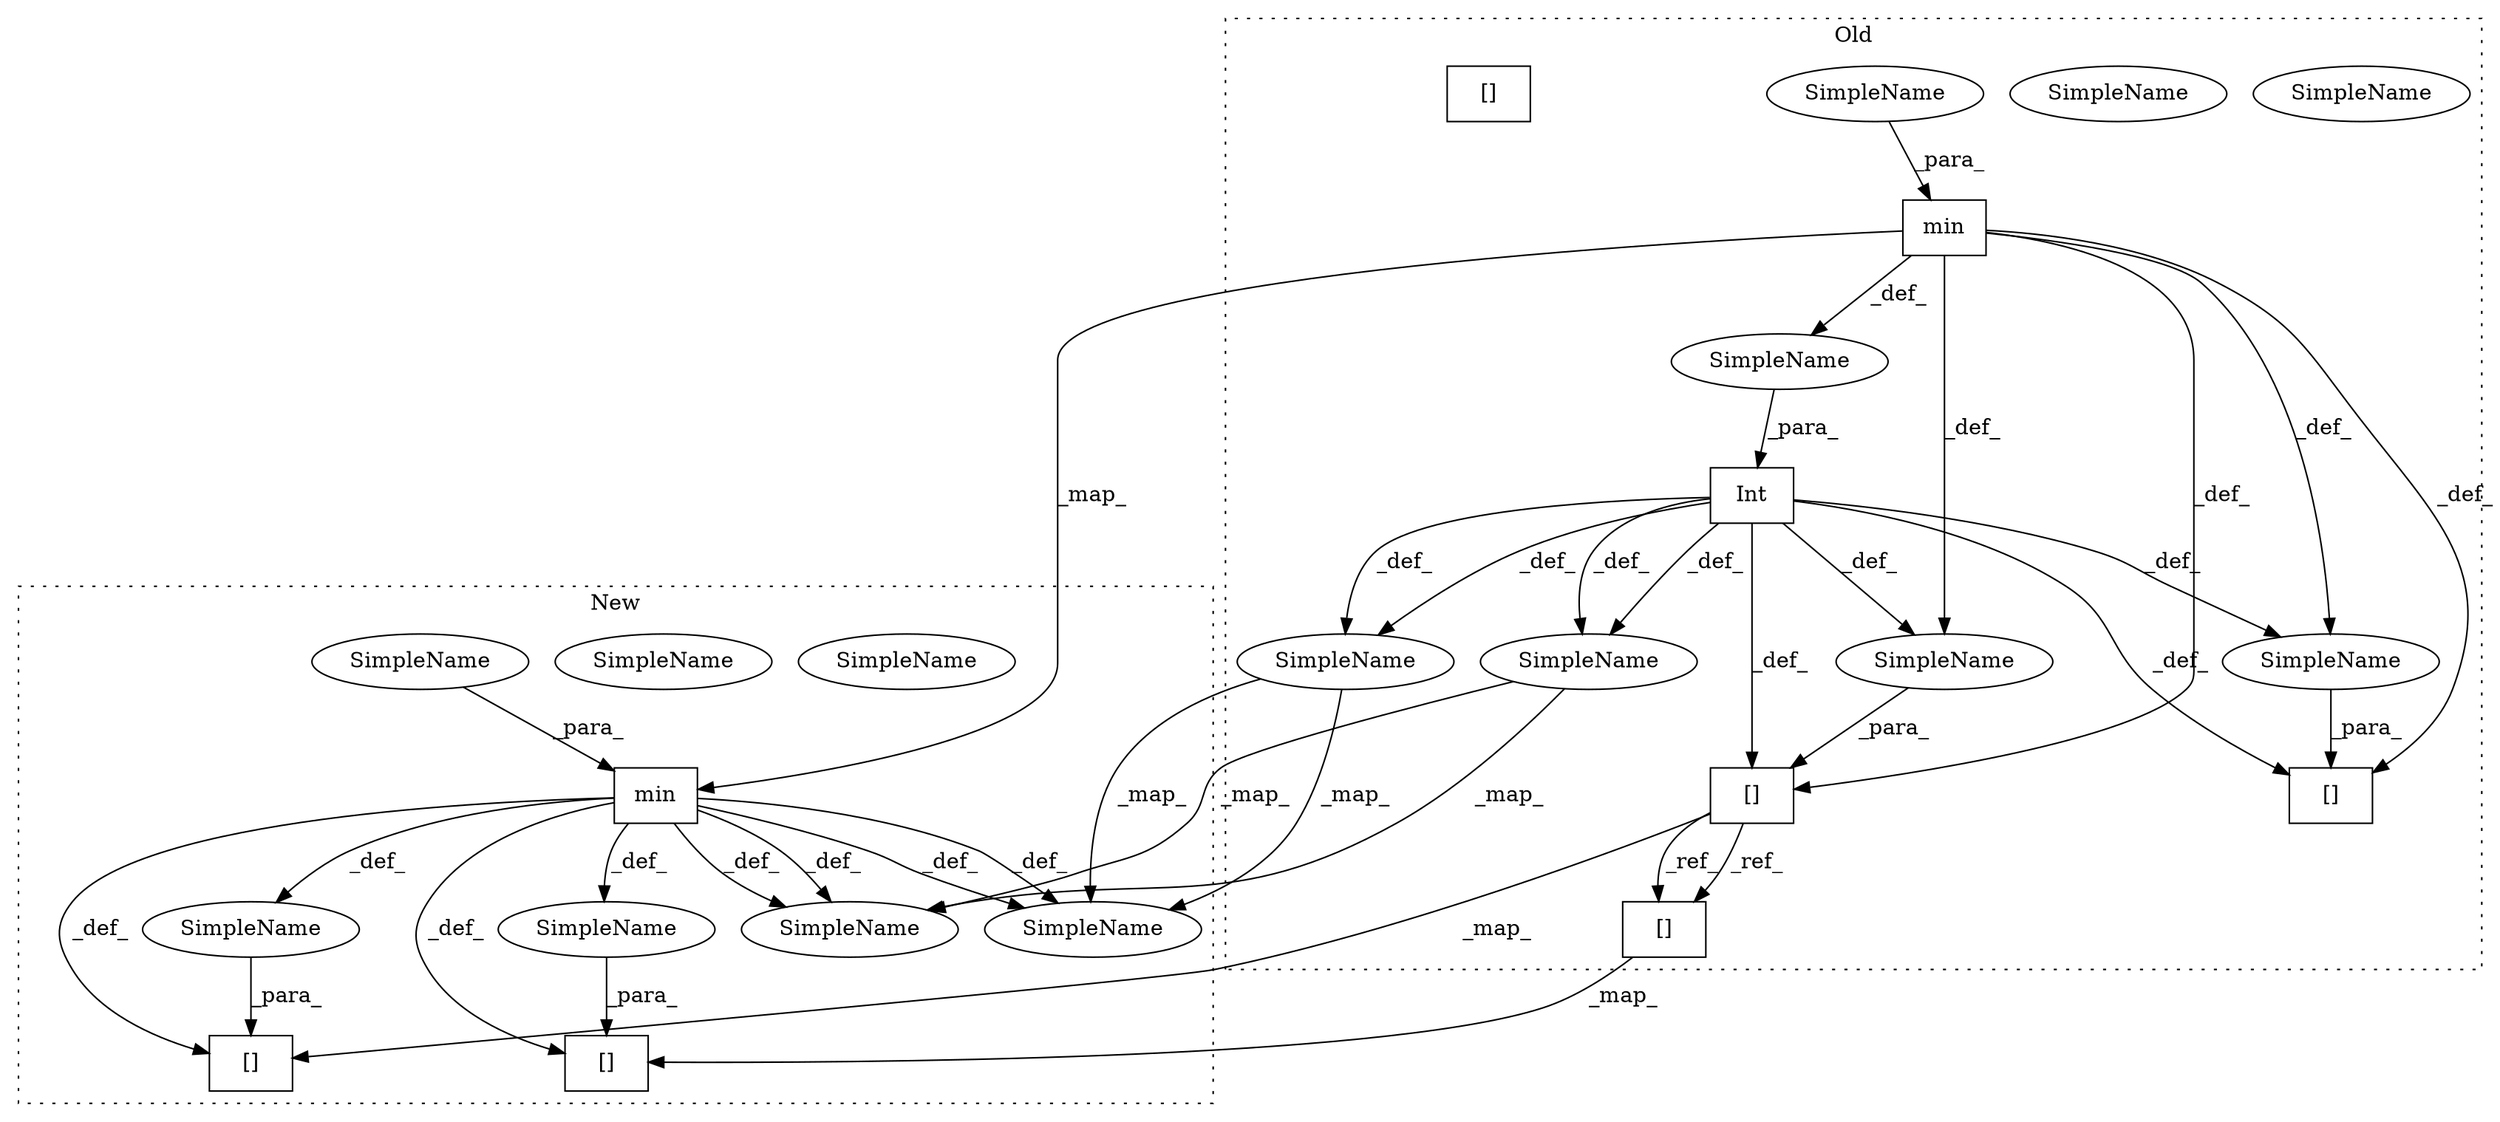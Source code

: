 digraph G {
subgraph cluster0 {
1 [label="min" a="32" s="12350,12378" l="4,1" shape="box"];
3 [label="SimpleName" a="42" s="12343" l="2" shape="ellipse"];
6 [label="SimpleName" a="42" s="12343" l="2" shape="ellipse"];
7 [label="SimpleName" a="42" s="12433" l="1" shape="ellipse"];
10 [label="SimpleName" a="42" s="12433" l="1" shape="ellipse"];
11 [label="SimpleName" a="42" s="" l="" shape="ellipse"];
13 [label="SimpleName" a="42" s="" l="" shape="ellipse"];
14 [label="Int" a="32" s="12346,12379" l="4,1" shape="box"];
15 [label="[]" a="2" s="14394,14483" l="25,2" shape="box"];
17 [label="SimpleName" a="42" s="" l="" shape="ellipse"];
18 [label="[]" a="2" s="14285,14374" l="25,2" shape="box"];
20 [label="SimpleName" a="42" s="" l="" shape="ellipse"];
22 [label="[]" a="2" s="14503,14593" l="25,2" shape="box"];
24 [label="[]" a="2" s="14503,14593" l="25,2" shape="box"];
label = "Old";
style="dotted";
}
subgraph cluster1 {
2 [label="min" a="32" s="12296,12324" l="4,1" shape="box"];
4 [label="SimpleName" a="42" s="12293" l="2" shape="ellipse"];
5 [label="SimpleName" a="42" s="12293" l="2" shape="ellipse"];
8 [label="SimpleName" a="42" s="12373" l="1" shape="ellipse"];
9 [label="SimpleName" a="42" s="12373" l="1" shape="ellipse"];
12 [label="SimpleName" a="42" s="" l="" shape="ellipse"];
16 [label="[]" a="2" s="14334,14423" l="25,2" shape="box"];
19 [label="SimpleName" a="42" s="" l="" shape="ellipse"];
21 [label="[]" a="2" s="14443,14533" l="25,2" shape="box"];
23 [label="SimpleName" a="42" s="" l="" shape="ellipse"];
label = "New";
style="dotted";
}
1 -> 18 [label="_def_"];
1 -> 20 [label="_def_"];
1 -> 17 [label="_def_"];
1 -> 15 [label="_def_"];
1 -> 2 [label="_map_"];
1 -> 13 [label="_def_"];
2 -> 5 [label="_def_"];
2 -> 19 [label="_def_"];
2 -> 21 [label="_def_"];
2 -> 5 [label="_def_"];
2 -> 23 [label="_def_"];
2 -> 9 [label="_def_"];
2 -> 16 [label="_def_"];
2 -> 9 [label="_def_"];
6 -> 5 [label="_map_"];
6 -> 5 [label="_map_"];
10 -> 9 [label="_map_"];
10 -> 9 [label="_map_"];
11 -> 1 [label="_para_"];
12 -> 2 [label="_para_"];
13 -> 14 [label="_para_"];
14 -> 6 [label="_def_"];
14 -> 18 [label="_def_"];
14 -> 17 [label="_def_"];
14 -> 6 [label="_def_"];
14 -> 10 [label="_def_"];
14 -> 10 [label="_def_"];
14 -> 20 [label="_def_"];
14 -> 15 [label="_def_"];
15 -> 24 [label="_ref_"];
15 -> 16 [label="_map_"];
15 -> 24 [label="_ref_"];
17 -> 18 [label="_para_"];
19 -> 16 [label="_para_"];
20 -> 15 [label="_para_"];
23 -> 21 [label="_para_"];
24 -> 21 [label="_map_"];
}